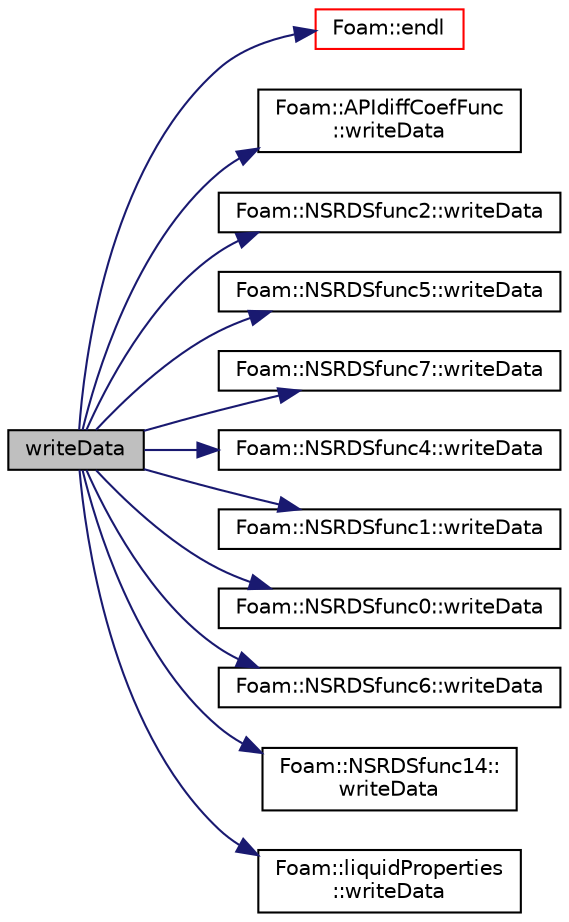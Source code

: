 digraph "writeData"
{
  bgcolor="transparent";
  edge [fontname="Helvetica",fontsize="10",labelfontname="Helvetica",labelfontsize="10"];
  node [fontname="Helvetica",fontsize="10",shape=record];
  rankdir="LR";
  Node149 [label="writeData",height=0.2,width=0.4,color="black", fillcolor="grey75", style="filled", fontcolor="black"];
  Node149 -> Node150 [color="midnightblue",fontsize="10",style="solid",fontname="Helvetica"];
  Node150 [label="Foam::endl",height=0.2,width=0.4,color="red",URL="$a21851.html#a2db8fe02a0d3909e9351bb4275b23ce4",tooltip="Add newline and flush stream. "];
  Node149 -> Node152 [color="midnightblue",fontsize="10",style="solid",fontname="Helvetica"];
  Node152 [label="Foam::APIdiffCoefFunc\l::writeData",height=0.2,width=0.4,color="black",URL="$a31765.html#a4a9a5e81ef203c89a365d47f0acc39b9",tooltip="Write the function coefficients. "];
  Node149 -> Node153 [color="midnightblue",fontsize="10",style="solid",fontname="Helvetica"];
  Node153 [label="Foam::NSRDSfunc2::writeData",height=0.2,width=0.4,color="black",URL="$a31781.html#a4a9a5e81ef203c89a365d47f0acc39b9",tooltip="Write the function coefficients. "];
  Node149 -> Node154 [color="midnightblue",fontsize="10",style="solid",fontname="Helvetica"];
  Node154 [label="Foam::NSRDSfunc5::writeData",height=0.2,width=0.4,color="black",URL="$a31793.html#a4a9a5e81ef203c89a365d47f0acc39b9",tooltip="Write the function coefficients. "];
  Node149 -> Node155 [color="midnightblue",fontsize="10",style="solid",fontname="Helvetica"];
  Node155 [label="Foam::NSRDSfunc7::writeData",height=0.2,width=0.4,color="black",URL="$a31801.html#a4a9a5e81ef203c89a365d47f0acc39b9",tooltip="Write the function coefficients. "];
  Node149 -> Node156 [color="midnightblue",fontsize="10",style="solid",fontname="Helvetica"];
  Node156 [label="Foam::NSRDSfunc4::writeData",height=0.2,width=0.4,color="black",URL="$a31789.html#a4a9a5e81ef203c89a365d47f0acc39b9",tooltip="Write the function coefficients. "];
  Node149 -> Node157 [color="midnightblue",fontsize="10",style="solid",fontname="Helvetica"];
  Node157 [label="Foam::NSRDSfunc1::writeData",height=0.2,width=0.4,color="black",URL="$a31773.html#a4a9a5e81ef203c89a365d47f0acc39b9",tooltip="Write the function coefficients. "];
  Node149 -> Node158 [color="midnightblue",fontsize="10",style="solid",fontname="Helvetica"];
  Node158 [label="Foam::NSRDSfunc0::writeData",height=0.2,width=0.4,color="black",URL="$a31769.html#a4a9a5e81ef203c89a365d47f0acc39b9",tooltip="Write the function coefficients. "];
  Node149 -> Node159 [color="midnightblue",fontsize="10",style="solid",fontname="Helvetica"];
  Node159 [label="Foam::NSRDSfunc6::writeData",height=0.2,width=0.4,color="black",URL="$a31797.html#a4a9a5e81ef203c89a365d47f0acc39b9",tooltip="Write the function coefficients. "];
  Node149 -> Node160 [color="midnightblue",fontsize="10",style="solid",fontname="Helvetica"];
  Node160 [label="Foam::NSRDSfunc14::\lwriteData",height=0.2,width=0.4,color="black",URL="$a31777.html#a4a9a5e81ef203c89a365d47f0acc39b9",tooltip="Write the function coefficients. "];
  Node149 -> Node161 [color="midnightblue",fontsize="10",style="solid",fontname="Helvetica"];
  Node161 [label="Foam::liquidProperties\l::writeData",height=0.2,width=0.4,color="black",URL="$a31289.html#a4a9a5e81ef203c89a365d47f0acc39b9",tooltip="Write the function coefficients. "];
}
